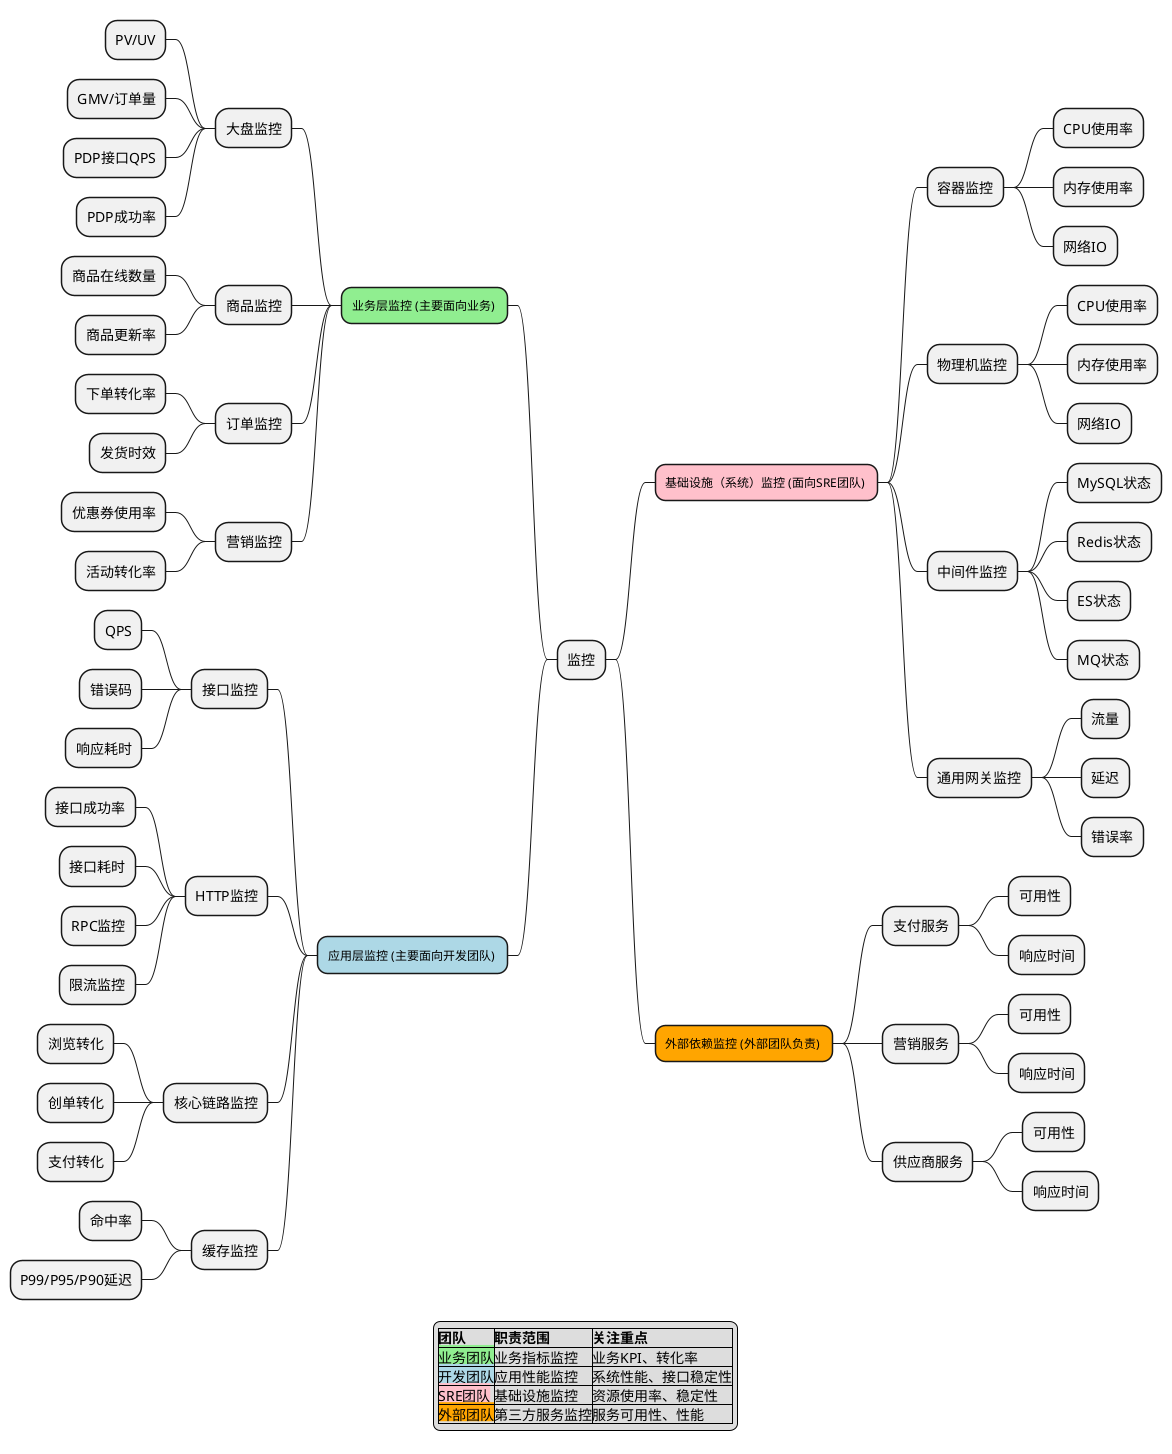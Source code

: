 @startmindmap
<style>
mindmapDiagram {
    .biz {
        BackgroundColor lightgreen
        FontColor black
        FontSize 12
        RoundCorner 20
    }
    .dev {
        BackgroundColor lightblue
        FontColor black
        FontSize 12
        RoundCorner 20
    }
    .sre {
        BackgroundColor pink
        FontColor black
        FontSize 12
        RoundCorner 20
    }
    .external {
        BackgroundColor orange
        FontColor black
        FontSize 12
        RoundCorner 20
    }
}
</style>

* 监控

-- 业务层监控 (主要面向业务) <<biz>>
--- 大盘监控
---- PV/UV
---- GMV/订单量
---- PDP接口QPS
---- PDP成功率
--- 商品监控
---- 商品在线数量
---- 商品更新率
--- 订单监控
---- 下单转化率
---- 发货时效
--- 营销监控
---- 优惠券使用率
---- 活动转化率

-- 应用层监控 (主要面向开发团队) <<dev>>
--- 接口监控
---- QPS
---- 错误码
---- 响应耗时
--- HTTP监控
---- 接口成功率
---- 接口耗时
---- RPC监控
---- 限流监控
--- 核心链路监控
---- 浏览转化
---- 创单转化
---- 支付转化
--- 缓存监控
---- 命中率
---- P99/P95/P90延迟

++[#pink] 基础设施（系统）监控 (面向SRE团队) <<sre>>
+++ 容器监控
++++ CPU使用率
++++ 内存使用率
++++ 网络IO
+++ 物理机监控
++++ CPU使用率
++++ 内存使用率
++++ 网络IO
+++ 中间件监控
++++ MySQL状态
++++ Redis状态
++++ ES状态
++++ MQ状态
+++ 通用网关监控
++++ 流量
++++ 延迟
++++ 错误率

++[#orange] 外部依赖监控 (外部团队负责) <<external>>
+++ 支付服务
++++ 可用性
++++ 响应时间
+++ 营销服务
++++ 可用性
++++ 响应时间
+++ 供应商服务
++++ 可用性
++++ 响应时间

legend
|=团队|=职责范围|=关注重点|
|<back:lightgreen>业务团队</back>|业务指标监控|业务KPI、转化率|
|<back:lightblue>开发团队</back>|应用性能监控|系统性能、接口稳定性|
|<back:pink>SRE团队</back>|基础设施监控|资源使用率、稳定性|
|<back:orange>外部团队</back>|第三方服务监控|服务可用性、性能|
endlegend

@endmindmap